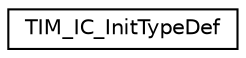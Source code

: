digraph "Graphical Class Hierarchy"
{
 // LATEX_PDF_SIZE
  edge [fontname="Helvetica",fontsize="10",labelfontname="Helvetica",labelfontsize="10"];
  node [fontname="Helvetica",fontsize="10",shape=record];
  rankdir="LR";
  Node0 [label="TIM_IC_InitTypeDef",height=0.2,width=0.4,color="black", fillcolor="white", style="filled",URL="$structTIM__IC__InitTypeDef.html",tooltip="TIM Input Capture Configuration Structure definition."];
}
